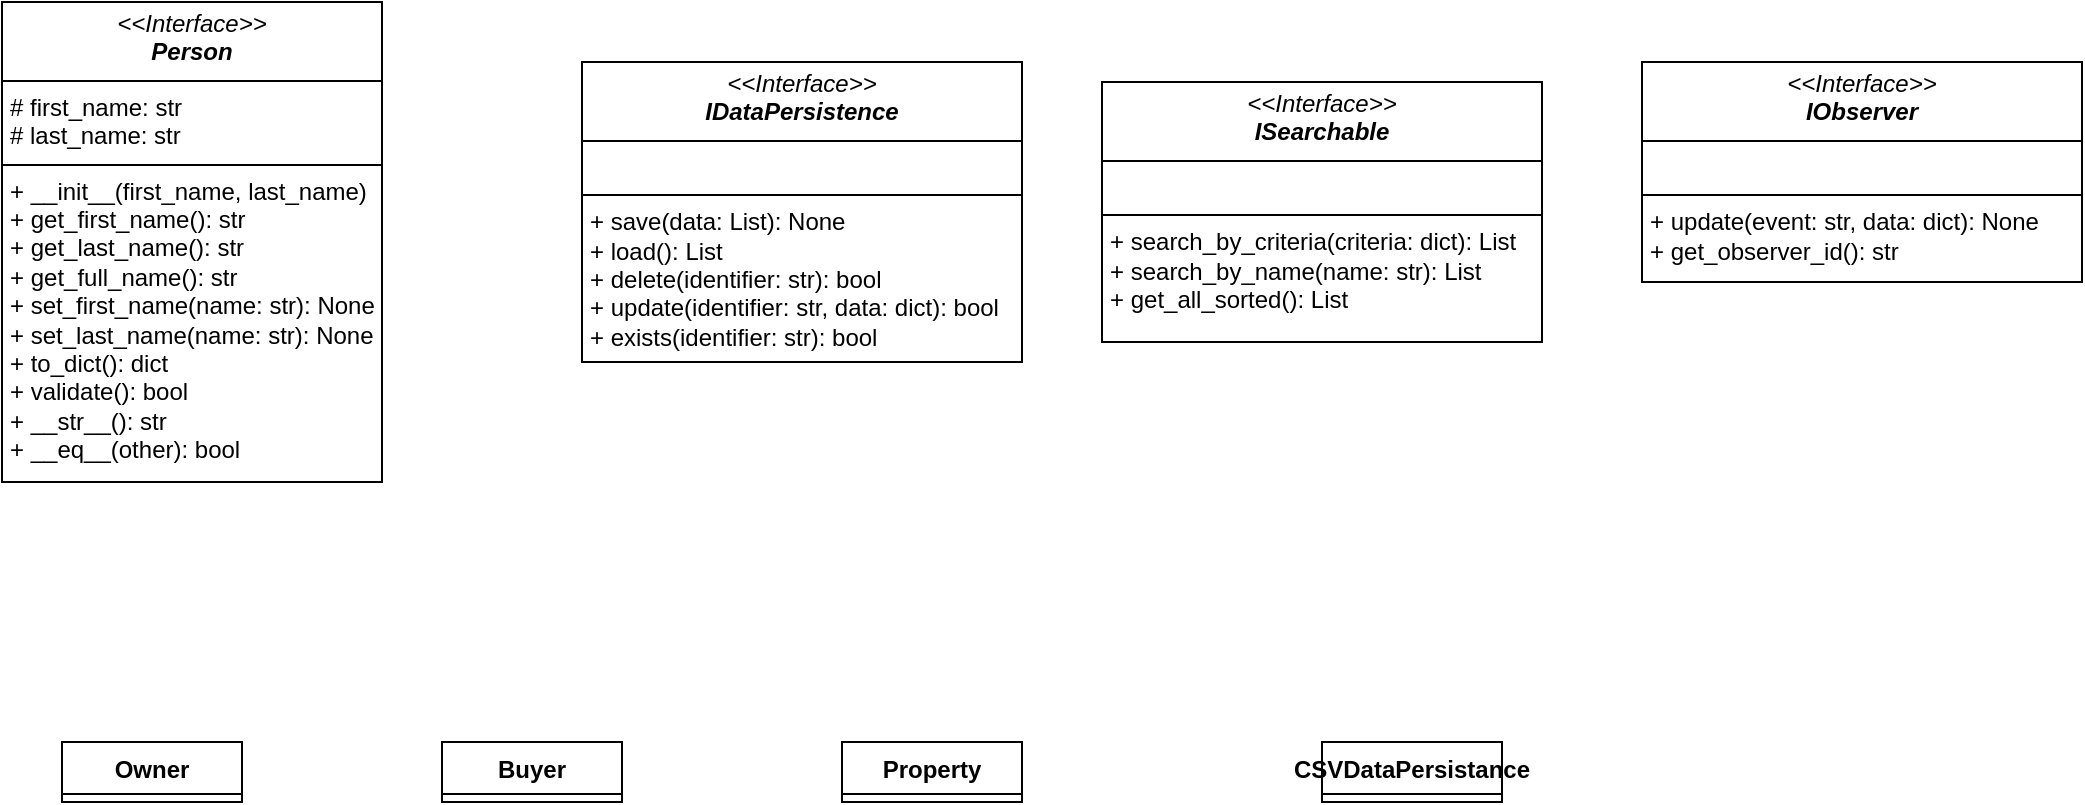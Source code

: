 <mxfile>
    <diagram id="realEstateUML" name="Real Estate UML">
        <mxGraphModel dx="574" dy="1035" grid="1" gridSize="10" guides="1" tooltips="1" connect="1" arrows="1" fold="1" page="0" pageScale="1" pageWidth="1920" pageHeight="1080" math="0" shadow="0">
            <root>
                <mxCell id="0"/>
                <mxCell id="1" parent="0"/>
                <mxCell id="EZt6_PV-XYcFElyKJE-l-1" value="Property" style="swimlane;fontStyle=1;align=center;verticalAlign=top;childLayout=stackLayout;horizontal=1;startSize=26;horizontalStack=0;resizeParent=1;resizeParentMax=0;resizeLast=0;collapsible=1;marginBottom=0;whiteSpace=wrap;html=1;" parent="1" vertex="1" collapsed="1">
                    <mxGeometry x="20" y="-300" width="90" height="30" as="geometry">
                        <mxRectangle x="20" y="-300" width="280" height="736" as="alternateBounds"/>
                    </mxGeometry>
                </mxCell>
                <mxCell id="EZt6_PV-XYcFElyKJE-l-2" value="- address: str" style="text;strokeColor=none;fillColor=none;align=left;verticalAlign=top;spacingLeft=4;spacingRight=4;overflow=hidden;rotatable=0;points=[[0,0.5],[1,0.5]];portConstraint=eastwest;whiteSpace=wrap;html=1;" parent="EZt6_PV-XYcFElyKJE-l-1" vertex="1">
                    <mxGeometry y="26" width="280" height="26" as="geometry"/>
                </mxCell>
                <mxCell id="EZt6_PV-XYcFElyKJE-l-6" value="- price: float" style="text;strokeColor=none;fillColor=none;align=left;verticalAlign=top;spacingLeft=4;spacingRight=4;overflow=hidden;rotatable=0;points=[[0,0.5],[1,0.5]];portConstraint=eastwest;whiteSpace=wrap;html=1;" parent="EZt6_PV-XYcFElyKJE-l-1" vertex="1">
                    <mxGeometry y="52" width="280" height="26" as="geometry"/>
                </mxCell>
                <mxCell id="EZt6_PV-XYcFElyKJE-l-9" value="- square_footage: int" style="text;strokeColor=none;fillColor=none;align=left;verticalAlign=top;spacingLeft=4;spacingRight=4;overflow=hidden;rotatable=0;points=[[0,0.5],[1,0.5]];portConstraint=eastwest;whiteSpace=wrap;html=1;" parent="EZt6_PV-XYcFElyKJE-l-1" vertex="1">
                    <mxGeometry y="78" width="280" height="26" as="geometry"/>
                </mxCell>
                <mxCell id="EZt6_PV-XYcFElyKJE-l-10" value="- num_bedrooms: int" style="text;strokeColor=none;fillColor=none;align=left;verticalAlign=top;spacingLeft=4;spacingRight=4;overflow=hidden;rotatable=0;points=[[0,0.5],[1,0.5]];portConstraint=eastwest;whiteSpace=wrap;html=1;" parent="EZt6_PV-XYcFElyKJE-l-1" vertex="1">
                    <mxGeometry y="104" width="280" height="26" as="geometry"/>
                </mxCell>
                <mxCell id="EZt6_PV-XYcFElyKJE-l-11" value="- owner: Owner" style="text;strokeColor=none;fillColor=none;align=left;verticalAlign=top;spacingLeft=4;spacingRight=4;overflow=hidden;rotatable=0;points=[[0,0.5],[1,0.5]];portConstraint=eastwest;whiteSpace=wrap;html=1;" parent="EZt6_PV-XYcFElyKJE-l-1" vertex="1">
                    <mxGeometry y="130" width="280" height="26" as="geometry"/>
                </mxCell>
                <mxCell id="EZt6_PV-XYcFElyKJE-l-12" value="- Interested_buyers: List[Buyer]" style="text;strokeColor=none;fillColor=none;align=left;verticalAlign=top;spacingLeft=4;spacingRight=4;overflow=hidden;rotatable=0;points=[[0,0.5],[1,0.5]];portConstraint=eastwest;whiteSpace=wrap;html=1;" parent="EZt6_PV-XYcFElyKJE-l-1" vertex="1">
                    <mxGeometry y="156" width="280" height="26" as="geometry"/>
                </mxCell>
                <mxCell id="EZt6_PV-XYcFElyKJE-l-13" value="- property_type: PropertyType&amp;nbsp;" style="text;strokeColor=none;fillColor=none;align=left;verticalAlign=top;spacingLeft=4;spacingRight=4;overflow=hidden;rotatable=0;points=[[0,0.5],[1,0.5]];portConstraint=eastwest;whiteSpace=wrap;html=1;" parent="EZt6_PV-XYcFElyKJE-l-1" vertex="1">
                    <mxGeometry y="182" width="280" height="26" as="geometry"/>
                </mxCell>
                <mxCell id="EZt6_PV-XYcFElyKJE-l-14" value="- observers: List[IObserver]" style="text;strokeColor=none;fillColor=none;align=left;verticalAlign=top;spacingLeft=4;spacingRight=4;overflow=hidden;rotatable=0;points=[[0,0.5],[1,0.5]];portConstraint=eastwest;whiteSpace=wrap;html=1;" parent="EZt6_PV-XYcFElyKJE-l-1" vertex="1">
                    <mxGeometry y="208" width="280" height="26" as="geometry"/>
                </mxCell>
                <mxCell id="EZt6_PV-XYcFElyKJE-l-3" value="" style="line;strokeWidth=1;fillColor=none;align=left;verticalAlign=middle;spacingTop=-1;spacingLeft=3;spacingRight=3;rotatable=0;labelPosition=right;points=[];portConstraint=eastwest;strokeColor=inherit;" parent="EZt6_PV-XYcFElyKJE-l-1" vertex="1">
                    <mxGeometry y="234" width="280" height="8" as="geometry"/>
                </mxCell>
                <mxCell id="EZt6_PV-XYcFElyKJE-l-15" value="+ __init__(address, price,&amp;nbsp; sqft, beds, owner, type)" style="text;strokeColor=none;fillColor=none;align=left;verticalAlign=top;spacingLeft=4;spacingRight=4;overflow=hidden;rotatable=0;points=[[0,0.5],[1,0.5]];portConstraint=eastwest;whiteSpace=wrap;html=1;" parent="EZt6_PV-XYcFElyKJE-l-1" vertex="1">
                    <mxGeometry y="242" width="280" height="26" as="geometry"/>
                </mxCell>
                <mxCell id="EZt6_PV-XYcFElyKJE-l-4" value="+ get_address(): str" style="text;strokeColor=none;fillColor=none;align=left;verticalAlign=top;spacingLeft=4;spacingRight=4;overflow=hidden;rotatable=0;points=[[0,0.5],[1,0.5]];portConstraint=eastwest;whiteSpace=wrap;html=1;" parent="EZt6_PV-XYcFElyKJE-l-1" vertex="1">
                    <mxGeometry y="268" width="280" height="26" as="geometry"/>
                </mxCell>
                <mxCell id="EZt6_PV-XYcFElyKJE-l-16" value="+ get_price(): float" style="text;strokeColor=none;fillColor=none;align=left;verticalAlign=top;spacingLeft=4;spacingRight=4;overflow=hidden;rotatable=0;points=[[0,0.5],[1,0.5]];portConstraint=eastwest;whiteSpace=wrap;html=1;" parent="EZt6_PV-XYcFElyKJE-l-1" vertex="1">
                    <mxGeometry y="294" width="280" height="26" as="geometry"/>
                </mxCell>
                <mxCell id="EZt6_PV-XYcFElyKJE-l-17" value="+ set_price(price: float): None" style="text;strokeColor=none;fillColor=none;align=left;verticalAlign=top;spacingLeft=4;spacingRight=4;overflow=hidden;rotatable=0;points=[[0,0.5],[1,0.5]];portConstraint=eastwest;whiteSpace=wrap;html=1;" parent="EZt6_PV-XYcFElyKJE-l-1" vertex="1">
                    <mxGeometry y="320" width="280" height="26" as="geometry"/>
                </mxCell>
                <mxCell id="EZt6_PV-XYcFElyKJE-l-18" value="+ get_square_footage(): int" style="text;strokeColor=none;fillColor=none;align=left;verticalAlign=top;spacingLeft=4;spacingRight=4;overflow=hidden;rotatable=0;points=[[0,0.5],[1,0.5]];portConstraint=eastwest;whiteSpace=wrap;html=1;" parent="EZt6_PV-XYcFElyKJE-l-1" vertex="1">
                    <mxGeometry y="346" width="280" height="26" as="geometry"/>
                </mxCell>
                <mxCell id="EZt6_PV-XYcFElyKJE-l-19" value="+ get_num_bedrooms(): int" style="text;strokeColor=none;fillColor=none;align=left;verticalAlign=top;spacingLeft=4;spacingRight=4;overflow=hidden;rotatable=0;points=[[0,0.5],[1,0.5]];portConstraint=eastwest;whiteSpace=wrap;html=1;" parent="EZt6_PV-XYcFElyKJE-l-1" vertex="1">
                    <mxGeometry y="372" width="280" height="26" as="geometry"/>
                </mxCell>
                <mxCell id="EZt6_PV-XYcFElyKJE-l-20" value="+ get_owner(): Owner" style="text;strokeColor=none;fillColor=none;align=left;verticalAlign=top;spacingLeft=4;spacingRight=4;overflow=hidden;rotatable=0;points=[[0,0.5],[1,0.5]];portConstraint=eastwest;whiteSpace=wrap;html=1;" parent="EZt6_PV-XYcFElyKJE-l-1" vertex="1">
                    <mxGeometry y="398" width="280" height="26" as="geometry"/>
                </mxCell>
                <mxCell id="EZt6_PV-XYcFElyKJE-l-21" value="+ get_property_type(): PropertyType" style="text;strokeColor=none;fillColor=none;align=left;verticalAlign=top;spacingLeft=4;spacingRight=4;overflow=hidden;rotatable=0;points=[[0,0.5],[1,0.5]];portConstraint=eastwest;whiteSpace=wrap;html=1;" parent="EZt6_PV-XYcFElyKJE-l-1" vertex="1">
                    <mxGeometry y="424" width="280" height="26" as="geometry"/>
                </mxCell>
                <mxCell id="EZt6_PV-XYcFElyKJE-l-22" value="+ get_status(): PropertyStatus" style="text;strokeColor=none;fillColor=none;align=left;verticalAlign=top;spacingLeft=4;spacingRight=4;overflow=hidden;rotatable=0;points=[[0,0.5],[1,0.5]];portConstraint=eastwest;whiteSpace=wrap;html=1;" parent="EZt6_PV-XYcFElyKJE-l-1" vertex="1">
                    <mxGeometry y="450" width="280" height="26" as="geometry"/>
                </mxCell>
                <mxCell id="EZt6_PV-XYcFElyKJE-l-23" value="+ get_interested_buyers(): List[Buyer]" style="text;strokeColor=none;fillColor=none;align=left;verticalAlign=top;spacingLeft=4;spacingRight=4;overflow=hidden;rotatable=0;points=[[0,0.5],[1,0.5]];portConstraint=eastwest;whiteSpace=wrap;html=1;" parent="EZt6_PV-XYcFElyKJE-l-1" vertex="1">
                    <mxGeometry y="476" width="280" height="26" as="geometry"/>
                </mxCell>
                <mxCell id="EZt6_PV-XYcFElyKJE-l-24" value="+ set_status(status: PropertyStatus): None" style="text;strokeColor=none;fillColor=none;align=left;verticalAlign=top;spacingLeft=4;spacingRight=4;overflow=hidden;rotatable=0;points=[[0,0.5],[1,0.5]];portConstraint=eastwest;whiteSpace=wrap;html=1;" parent="EZt6_PV-XYcFElyKJE-l-1" vertex="1">
                    <mxGeometry y="502" width="280" height="26" as="geometry"/>
                </mxCell>
                <mxCell id="EZt6_PV-XYcFElyKJE-l-25" value="+ add_interested_buyer(buyer: Buyer): None" style="text;strokeColor=none;fillColor=none;align=left;verticalAlign=top;spacingLeft=4;spacingRight=4;overflow=hidden;rotatable=0;points=[[0,0.5],[1,0.5]];portConstraint=eastwest;whiteSpace=wrap;html=1;" parent="EZt6_PV-XYcFElyKJE-l-1" vertex="1">
                    <mxGeometry y="528" width="280" height="26" as="geometry"/>
                </mxCell>
                <mxCell id="EZt6_PV-XYcFElyKJE-l-28" value="+ remove_interested_buyer(buyer: Buyer): None" style="text;strokeColor=none;fillColor=none;align=left;verticalAlign=top;spacingLeft=4;spacingRight=4;overflow=hidden;rotatable=0;points=[[0,0.5],[1,0.5]];portConstraint=eastwest;whiteSpace=wrap;html=1;" parent="EZt6_PV-XYcFElyKJE-l-1" vertex="1">
                    <mxGeometry y="554" width="280" height="26" as="geometry"/>
                </mxCell>
                <mxCell id="EZt6_PV-XYcFElyKJE-l-29" value="+ attach_observer(observer: IObserver): None" style="text;strokeColor=none;fillColor=none;align=left;verticalAlign=top;spacingLeft=4;spacingRight=4;overflow=hidden;rotatable=0;points=[[0,0.5],[1,0.5]];portConstraint=eastwest;whiteSpace=wrap;html=1;" parent="EZt6_PV-XYcFElyKJE-l-1" vertex="1">
                    <mxGeometry y="580" width="280" height="26" as="geometry"/>
                </mxCell>
                <mxCell id="EZt6_PV-XYcFElyKJE-l-30" value="+ detach_observer(observer: IObserver): None" style="text;strokeColor=none;fillColor=none;align=left;verticalAlign=top;spacingLeft=4;spacingRight=4;overflow=hidden;rotatable=0;points=[[0,0.5],[1,0.5]];portConstraint=eastwest;whiteSpace=wrap;html=1;" parent="EZt6_PV-XYcFElyKJE-l-1" vertex="1">
                    <mxGeometry y="606" width="280" height="26" as="geometry"/>
                </mxCell>
                <mxCell id="EZt6_PV-XYcFElyKJE-l-31" value="+ notify_observers(event: str): None" style="text;strokeColor=none;fillColor=none;align=left;verticalAlign=top;spacingLeft=4;spacingRight=4;overflow=hidden;rotatable=0;points=[[0,0.5],[1,0.5]];portConstraint=eastwest;whiteSpace=wrap;html=1;" parent="EZt6_PV-XYcFElyKJE-l-1" vertex="1">
                    <mxGeometry y="632" width="280" height="26" as="geometry"/>
                </mxCell>
                <mxCell id="EZt6_PV-XYcFElyKJE-l-33" value="+ to_dict(): dict" style="text;strokeColor=none;fillColor=none;align=left;verticalAlign=top;spacingLeft=4;spacingRight=4;overflow=hidden;rotatable=0;points=[[0,0.5],[1,0.5]];portConstraint=eastwest;whiteSpace=wrap;html=1;" parent="EZt6_PV-XYcFElyKJE-l-1" vertex="1">
                    <mxGeometry y="658" width="280" height="26" as="geometry"/>
                </mxCell>
                <mxCell id="EZt6_PV-XYcFElyKJE-l-34" value="+ validate(): bool" style="text;strokeColor=none;fillColor=none;align=left;verticalAlign=top;spacingLeft=4;spacingRight=4;overflow=hidden;rotatable=0;points=[[0,0.5],[1,0.5]];portConstraint=eastwest;whiteSpace=wrap;html=1;" parent="EZt6_PV-XYcFElyKJE-l-1" vertex="1">
                    <mxGeometry y="684" width="280" height="26" as="geometry"/>
                </mxCell>
                <mxCell id="EZt6_PV-XYcFElyKJE-l-35" value="+ __str__(): str" style="text;strokeColor=none;fillColor=none;align=left;verticalAlign=top;spacingLeft=4;spacingRight=4;overflow=hidden;rotatable=0;points=[[0,0.5],[1,0.5]];portConstraint=eastwest;whiteSpace=wrap;html=1;" parent="EZt6_PV-XYcFElyKJE-l-1" vertex="1">
                    <mxGeometry y="710" width="280" height="26" as="geometry"/>
                </mxCell>
                <mxCell id="EZt6_PV-XYcFElyKJE-l-40" value="&lt;p style=&quot;margin:0px;margin-top:4px;text-align:center;&quot;&gt;&lt;i&gt;&amp;lt;&amp;lt;Interface&amp;gt;&amp;gt;&lt;/i&gt;&lt;br&gt;&lt;span style=&quot;font-weight: 700;&quot;&gt;&lt;i&gt;Person&lt;/i&gt;&lt;/span&gt;&lt;/p&gt;&lt;hr size=&quot;1&quot; style=&quot;border-style:solid;&quot;&gt;&lt;p style=&quot;margin:0px;margin-left:4px;&quot;&gt;# first_name: str&lt;/p&gt;&lt;p style=&quot;margin:0px;margin-left:4px;&quot;&gt;# last_name: str&lt;/p&gt;&lt;hr size=&quot;1&quot; style=&quot;border-style:solid;&quot;&gt;&lt;p style=&quot;margin:0px;margin-left:4px;&quot;&gt;+ __init__(first_name, last_name)&lt;/p&gt;&lt;p style=&quot;margin:0px;margin-left:4px;&quot;&gt;+ get_first_name(): str&lt;/p&gt;&lt;p style=&quot;margin:0px;margin-left:4px;&quot;&gt;+ get_last_name(): str&lt;/p&gt;&lt;p style=&quot;margin:0px;margin-left:4px;&quot;&gt;+ get_full_name(): str&lt;/p&gt;&lt;p style=&quot;margin:0px;margin-left:4px;&quot;&gt;+ set_first_name(name: str): None&lt;/p&gt;&lt;p style=&quot;margin:0px;margin-left:4px;&quot;&gt;+ set_last_name(name: str): None&lt;/p&gt;&lt;p style=&quot;margin:0px;margin-left:4px;&quot;&gt;+ to_dict(): dict&lt;/p&gt;&lt;p style=&quot;margin:0px;margin-left:4px;&quot;&gt;+ validate(): bool&lt;/p&gt;&lt;p style=&quot;margin:0px;margin-left:4px;&quot;&gt;+ __str__(): str&lt;/p&gt;&lt;p style=&quot;margin:0px;margin-left:4px;&quot;&gt;+ __eq__(other): bool&lt;/p&gt;" style="verticalAlign=top;align=left;overflow=fill;html=1;whiteSpace=wrap;" parent="1" vertex="1">
                    <mxGeometry x="-400" y="-670" width="190" height="240" as="geometry"/>
                </mxCell>
                <mxCell id="EZt6_PV-XYcFElyKJE-l-41" value="&lt;p style=&quot;margin:0px;margin-top:4px;text-align:center;&quot;&gt;&lt;i&gt;&amp;lt;&amp;lt;Interface&amp;gt;&amp;gt;&lt;/i&gt;&lt;br&gt;&lt;b&gt;&lt;i&gt;IDataPersistence&lt;/i&gt;&lt;/b&gt;&lt;/p&gt;&lt;hr size=&quot;1&quot; style=&quot;border-style:solid;&quot;&gt;&lt;p style=&quot;margin:0px;margin-left:4px;&quot;&gt;&lt;br&gt;&lt;/p&gt;&lt;hr size=&quot;1&quot; style=&quot;border-style:solid;&quot;&gt;&lt;p style=&quot;margin:0px;margin-left:4px;&quot;&gt;+ save(data: List): None&lt;br&gt;+ load(): List&lt;/p&gt;&lt;p style=&quot;margin:0px;margin-left:4px;&quot;&gt;+ delete(identifier: str): bool&lt;/p&gt;&lt;p style=&quot;margin:0px;margin-left:4px;&quot;&gt;+ update(identifier: str, data: dict): bool&lt;/p&gt;&lt;p style=&quot;margin:0px;margin-left:4px;&quot;&gt;+ exists(identifier: str): bool&lt;/p&gt;" style="verticalAlign=top;align=left;overflow=fill;html=1;whiteSpace=wrap;" parent="1" vertex="1">
                    <mxGeometry x="-110" y="-640" width="220" height="150" as="geometry"/>
                </mxCell>
                <mxCell id="EZt6_PV-XYcFElyKJE-l-42" value="&lt;p style=&quot;margin:0px;margin-top:4px;text-align:center;&quot;&gt;&lt;i&gt;&amp;lt;&amp;lt;Interface&amp;gt;&amp;gt;&lt;/i&gt;&lt;br&gt;&lt;b&gt;&lt;i&gt;ISearchable&lt;/i&gt;&lt;/b&gt;&lt;/p&gt;&lt;hr size=&quot;1&quot; style=&quot;border-style:solid;&quot;&gt;&lt;p style=&quot;margin:0px;margin-left:4px;&quot;&gt;&lt;br&gt;&lt;/p&gt;&lt;hr size=&quot;1&quot; style=&quot;border-style:solid;&quot;&gt;&lt;p style=&quot;margin:0px;margin-left:4px;&quot;&gt;+ search_by_criteria(criteria: dict): List&lt;br&gt;+ search_by_name(name: str): List&lt;/p&gt;&lt;p style=&quot;margin:0px;margin-left:4px;&quot;&gt;+ get_all_sorted(): List&lt;/p&gt;&lt;p style=&quot;margin:0px;margin-left:4px;&quot;&gt;&lt;br&gt;&lt;/p&gt;" style="verticalAlign=top;align=left;overflow=fill;html=1;whiteSpace=wrap;" parent="1" vertex="1">
                    <mxGeometry x="150" y="-630" width="220" height="130" as="geometry"/>
                </mxCell>
                <mxCell id="EZt6_PV-XYcFElyKJE-l-43" value="&lt;p style=&quot;margin:0px;margin-top:4px;text-align:center;&quot;&gt;&lt;i&gt;&amp;lt;&amp;lt;Interface&amp;gt;&amp;gt;&lt;/i&gt;&lt;br&gt;&lt;b&gt;&lt;i&gt;IObserver&lt;/i&gt;&lt;/b&gt;&lt;/p&gt;&lt;hr size=&quot;1&quot; style=&quot;border-style:solid;&quot;&gt;&lt;p style=&quot;margin:0px;margin-left:4px;&quot;&gt;&lt;br&gt;&lt;/p&gt;&lt;hr size=&quot;1&quot; style=&quot;border-style:solid;&quot;&gt;&lt;p style=&quot;margin:0px;margin-left:4px;&quot;&gt;+ update(event: str, data: dict): None&lt;br&gt;+ get_observer_id(): str&lt;/p&gt;&lt;p style=&quot;margin:0px;margin-left:4px;&quot;&gt;&lt;br&gt;&lt;/p&gt;&lt;p style=&quot;margin:0px;margin-left:4px;&quot;&gt;&lt;br&gt;&lt;/p&gt;" style="verticalAlign=top;align=left;overflow=fill;html=1;whiteSpace=wrap;" parent="1" vertex="1">
                    <mxGeometry x="420" y="-640" width="220" height="110" as="geometry"/>
                </mxCell>
                <mxCell id="EZt6_PV-XYcFElyKJE-l-44" value="Owner" style="swimlane;fontStyle=1;align=center;verticalAlign=top;childLayout=stackLayout;horizontal=1;startSize=26;horizontalStack=0;resizeParent=1;resizeParentMax=0;resizeLast=0;collapsible=1;marginBottom=0;whiteSpace=wrap;html=1;" parent="1" vertex="1" collapsed="1">
                    <mxGeometry x="-370" y="-300" width="90" height="30" as="geometry">
                        <mxRectangle x="-160" y="-200" width="280" height="346" as="alternateBounds"/>
                    </mxGeometry>
                </mxCell>
                <mxCell id="EZt6_PV-XYcFElyKJE-l-45" value="- properties: List[Property]" style="text;strokeColor=none;fillColor=none;align=left;verticalAlign=top;spacingLeft=4;spacingRight=4;overflow=hidden;rotatable=0;points=[[0,0.5],[1,0.5]];portConstraint=eastwest;whiteSpace=wrap;html=1;" parent="EZt6_PV-XYcFElyKJE-l-44" vertex="1">
                    <mxGeometry y="26" width="280" height="26" as="geometry"/>
                </mxCell>
                <mxCell id="EZt6_PV-XYcFElyKJE-l-46" value="- contact_info: ContactInfo" style="text;strokeColor=none;fillColor=none;align=left;verticalAlign=top;spacingLeft=4;spacingRight=4;overflow=hidden;rotatable=0;points=[[0,0.5],[1,0.5]];portConstraint=eastwest;whiteSpace=wrap;html=1;" parent="EZt6_PV-XYcFElyKJE-l-44" vertex="1">
                    <mxGeometry y="52" width="280" height="26" as="geometry"/>
                </mxCell>
                <mxCell id="EZt6_PV-XYcFElyKJE-l-53" value="" style="line;strokeWidth=1;fillColor=none;align=left;verticalAlign=middle;spacingTop=-1;spacingLeft=3;spacingRight=3;rotatable=0;labelPosition=right;points=[];portConstraint=eastwest;strokeColor=inherit;" parent="EZt6_PV-XYcFElyKJE-l-44" vertex="1">
                    <mxGeometry y="78" width="280" height="8" as="geometry"/>
                </mxCell>
                <mxCell id="EZt6_PV-XYcFElyKJE-l-54" value="+ __init__(first_name, last_name, contact)" style="text;strokeColor=none;fillColor=none;align=left;verticalAlign=top;spacingLeft=4;spacingRight=4;overflow=hidden;rotatable=0;points=[[0,0.5],[1,0.5]];portConstraint=eastwest;whiteSpace=wrap;html=1;" parent="EZt6_PV-XYcFElyKJE-l-44" vertex="1">
                    <mxGeometry y="86" width="280" height="26" as="geometry"/>
                </mxCell>
                <mxCell id="EZt6_PV-XYcFElyKJE-l-55" value="+ add_property(property: Property): None" style="text;strokeColor=none;fillColor=none;align=left;verticalAlign=top;spacingLeft=4;spacingRight=4;overflow=hidden;rotatable=0;points=[[0,0.5],[1,0.5]];portConstraint=eastwest;whiteSpace=wrap;html=1;" parent="EZt6_PV-XYcFElyKJE-l-44" vertex="1">
                    <mxGeometry y="112" width="280" height="26" as="geometry"/>
                </mxCell>
                <mxCell id="EZt6_PV-XYcFElyKJE-l-66" value="+ remove_property(property: Property): None" style="text;strokeColor=none;fillColor=none;align=left;verticalAlign=top;spacingLeft=4;spacingRight=4;overflow=hidden;rotatable=0;points=[[0,0.5],[1,0.5]];portConstraint=eastwest;whiteSpace=wrap;html=1;" parent="EZt6_PV-XYcFElyKJE-l-44" vertex="1">
                    <mxGeometry y="138" width="280" height="26" as="geometry"/>
                </mxCell>
                <mxCell id="EZt6_PV-XYcFElyKJE-l-56" value="+ get_properties(): List[Property]" style="text;strokeColor=none;fillColor=none;align=left;verticalAlign=top;spacingLeft=4;spacingRight=4;overflow=hidden;rotatable=0;points=[[0,0.5],[1,0.5]];portConstraint=eastwest;whiteSpace=wrap;html=1;" parent="EZt6_PV-XYcFElyKJE-l-44" vertex="1">
                    <mxGeometry y="164" width="280" height="26" as="geometry"/>
                </mxCell>
                <mxCell id="EZt6_PV-XYcFElyKJE-l-57" value="+ get_property_count(): int" style="text;strokeColor=none;fillColor=none;align=left;verticalAlign=top;spacingLeft=4;spacingRight=4;overflow=hidden;rotatable=0;points=[[0,0.5],[1,0.5]];portConstraint=eastwest;whiteSpace=wrap;html=1;" parent="EZt6_PV-XYcFElyKJE-l-44" vertex="1">
                    <mxGeometry y="190" width="280" height="26" as="geometry"/>
                </mxCell>
                <mxCell id="EZt6_PV-XYcFElyKJE-l-58" value="+ get_contact_info(): ContactInfo" style="text;strokeColor=none;fillColor=none;align=left;verticalAlign=top;spacingLeft=4;spacingRight=4;overflow=hidden;rotatable=0;points=[[0,0.5],[1,0.5]];portConstraint=eastwest;whiteSpace=wrap;html=1;" parent="EZt6_PV-XYcFElyKJE-l-44" vertex="1">
                    <mxGeometry y="216" width="280" height="26" as="geometry"/>
                </mxCell>
                <mxCell id="EZt6_PV-XYcFElyKJE-l-59" value="+ set_contact_info(contact: ContactInfo): None" style="text;strokeColor=none;fillColor=none;align=left;verticalAlign=top;spacingLeft=4;spacingRight=4;overflow=hidden;rotatable=0;points=[[0,0.5],[1,0.5]];portConstraint=eastwest;whiteSpace=wrap;html=1;" parent="EZt6_PV-XYcFElyKJE-l-44" vertex="1">
                    <mxGeometry y="242" width="280" height="26" as="geometry"/>
                </mxCell>
                <mxCell id="EZt6_PV-XYcFElyKJE-l-60" value="+ to_dict(): dict" style="text;strokeColor=none;fillColor=none;align=left;verticalAlign=top;spacingLeft=4;spacingRight=4;overflow=hidden;rotatable=0;points=[[0,0.5],[1,0.5]];portConstraint=eastwest;whiteSpace=wrap;html=1;" parent="EZt6_PV-XYcFElyKJE-l-44" vertex="1">
                    <mxGeometry y="268" width="280" height="26" as="geometry"/>
                </mxCell>
                <mxCell id="EZt6_PV-XYcFElyKJE-l-61" value="+ validate(): bool" style="text;strokeColor=none;fillColor=none;align=left;verticalAlign=top;spacingLeft=4;spacingRight=4;overflow=hidden;rotatable=0;points=[[0,0.5],[1,0.5]];portConstraint=eastwest;whiteSpace=wrap;html=1;" parent="EZt6_PV-XYcFElyKJE-l-44" vertex="1">
                    <mxGeometry y="294" width="280" height="26" as="geometry"/>
                </mxCell>
                <mxCell id="EZt6_PV-XYcFElyKJE-l-72" value="+ __hash__(): int" style="text;strokeColor=none;fillColor=none;align=left;verticalAlign=top;spacingLeft=4;spacingRight=4;overflow=hidden;rotatable=0;points=[[0,0.5],[1,0.5]];portConstraint=eastwest;whiteSpace=wrap;html=1;" parent="EZt6_PV-XYcFElyKJE-l-44" vertex="1">
                    <mxGeometry y="320" width="280" height="26" as="geometry"/>
                </mxCell>
                <mxCell id="EZt6_PV-XYcFElyKJE-l-73" value="Buyer" style="swimlane;fontStyle=1;align=center;verticalAlign=top;childLayout=stackLayout;horizontal=1;startSize=26;horizontalStack=0;resizeParent=1;resizeParentMax=0;resizeLast=0;collapsible=1;marginBottom=0;whiteSpace=wrap;html=1;" parent="1" vertex="1" collapsed="1">
                    <mxGeometry x="-180" y="-300" width="90" height="30" as="geometry">
                        <mxRectangle x="-180" y="-300" width="300" height="632" as="alternateBounds"/>
                    </mxGeometry>
                </mxCell>
                <mxCell id="EZt6_PV-XYcFElyKJE-l-74" value="- phone_number: str" style="text;strokeColor=none;fillColor=none;align=left;verticalAlign=top;spacingLeft=4;spacingRight=4;overflow=hidden;rotatable=0;points=[[0,0.5],[1,0.5]];portConstraint=eastwest;whiteSpace=wrap;html=1;" parent="EZt6_PV-XYcFElyKJE-l-73" vertex="1">
                    <mxGeometry y="26" width="300" height="26" as="geometry"/>
                </mxCell>
                <mxCell id="EZt6_PV-XYcFElyKJE-l-75" value="- email: str" style="text;strokeColor=none;fillColor=none;align=left;verticalAlign=top;spacingLeft=4;spacingRight=4;overflow=hidden;rotatable=0;points=[[0,0.5],[1,0.5]];portConstraint=eastwest;whiteSpace=wrap;html=1;" parent="EZt6_PV-XYcFElyKJE-l-73" vertex="1">
                    <mxGeometry y="52" width="300" height="26" as="geometry"/>
                </mxCell>
                <mxCell id="EZt6_PV-XYcFElyKJE-l-76" value="- interested_properties: List[Property]" style="text;strokeColor=none;fillColor=none;align=left;verticalAlign=top;spacingLeft=4;spacingRight=4;overflow=hidden;rotatable=0;points=[[0,0.5],[1,0.5]];portConstraint=eastwest;whiteSpace=wrap;html=1;" parent="EZt6_PV-XYcFElyKJE-l-73" vertex="1">
                    <mxGeometry y="78" width="300" height="26" as="geometry"/>
                </mxCell>
                <mxCell id="EZt6_PV-XYcFElyKJE-l-77" value="- search_preferences: SearchPrefernces" style="text;strokeColor=none;fillColor=none;align=left;verticalAlign=top;spacingLeft=4;spacingRight=4;overflow=hidden;rotatable=0;points=[[0,0.5],[1,0.5]];portConstraint=eastwest;whiteSpace=wrap;html=1;" parent="EZt6_PV-XYcFElyKJE-l-73" vertex="1">
                    <mxGeometry y="104" width="300" height="26" as="geometry"/>
                </mxCell>
                <mxCell id="EZt6_PV-XYcFElyKJE-l-82" value="" style="line;strokeWidth=1;fillColor=none;align=left;verticalAlign=middle;spacingTop=-1;spacingLeft=3;spacingRight=3;rotatable=0;labelPosition=right;points=[];portConstraint=eastwest;strokeColor=inherit;" parent="EZt6_PV-XYcFElyKJE-l-73" vertex="1">
                    <mxGeometry y="130" width="300" height="8" as="geometry"/>
                </mxCell>
                <mxCell id="EZt6_PV-XYcFElyKJE-l-83" value="+ __init__(fname, lname,&amp;nbsp; phone, email)" style="text;strokeColor=none;fillColor=none;align=left;verticalAlign=top;spacingLeft=4;spacingRight=4;overflow=hidden;rotatable=0;points=[[0,0.5],[1,0.5]];portConstraint=eastwest;whiteSpace=wrap;html=1;" parent="EZt6_PV-XYcFElyKJE-l-73" vertex="1">
                    <mxGeometry y="138" width="300" height="26" as="geometry"/>
                </mxCell>
                <mxCell id="EZt6_PV-XYcFElyKJE-l-126" value="+ get_first_name(): str" style="text;strokeColor=none;fillColor=none;align=left;verticalAlign=top;spacingLeft=4;spacingRight=4;overflow=hidden;rotatable=0;points=[[0,0.5],[1,0.5]];portConstraint=eastwest;whiteSpace=wrap;html=1;" parent="EZt6_PV-XYcFElyKJE-l-73" vertex="1">
                    <mxGeometry y="164" width="300" height="26" as="geometry"/>
                </mxCell>
                <mxCell id="EZt6_PV-XYcFElyKJE-l-127" value="+ get_last_name(): str" style="text;strokeColor=none;fillColor=none;align=left;verticalAlign=top;spacingLeft=4;spacingRight=4;overflow=hidden;rotatable=0;points=[[0,0.5],[1,0.5]];portConstraint=eastwest;whiteSpace=wrap;html=1;" parent="EZt6_PV-XYcFElyKJE-l-73" vertex="1">
                    <mxGeometry y="190" width="300" height="26" as="geometry"/>
                </mxCell>
                <mxCell id="EZt6_PV-XYcFElyKJE-l-128" value="+ get_full_name(): str" style="text;strokeColor=none;fillColor=none;align=left;verticalAlign=top;spacingLeft=4;spacingRight=4;overflow=hidden;rotatable=0;points=[[0,0.5],[1,0.5]];portConstraint=eastwest;whiteSpace=wrap;html=1;" parent="EZt6_PV-XYcFElyKJE-l-73" vertex="1">
                    <mxGeometry y="216" width="300" height="26" as="geometry"/>
                </mxCell>
                <mxCell id="EZt6_PV-XYcFElyKJE-l-84" value="+ get_phone_number(): str" style="text;strokeColor=none;fillColor=none;align=left;verticalAlign=top;spacingLeft=4;spacingRight=4;overflow=hidden;rotatable=0;points=[[0,0.5],[1,0.5]];portConstraint=eastwest;whiteSpace=wrap;html=1;" parent="EZt6_PV-XYcFElyKJE-l-73" vertex="1">
                    <mxGeometry y="242" width="300" height="26" as="geometry"/>
                </mxCell>
                <mxCell id="EZt6_PV-XYcFElyKJE-l-85" value="+ get_email(): str" style="text;strokeColor=none;fillColor=none;align=left;verticalAlign=top;spacingLeft=4;spacingRight=4;overflow=hidden;rotatable=0;points=[[0,0.5],[1,0.5]];portConstraint=eastwest;whiteSpace=wrap;html=1;" parent="EZt6_PV-XYcFElyKJE-l-73" vertex="1">
                    <mxGeometry y="268" width="300" height="26" as="geometry"/>
                </mxCell>
                <mxCell id="EZt6_PV-XYcFElyKJE-l-86" value="+ set_phone_number(phone: str): None" style="text;strokeColor=none;fillColor=none;align=left;verticalAlign=top;spacingLeft=4;spacingRight=4;overflow=hidden;rotatable=0;points=[[0,0.5],[1,0.5]];portConstraint=eastwest;whiteSpace=wrap;html=1;" parent="EZt6_PV-XYcFElyKJE-l-73" vertex="1">
                    <mxGeometry y="294" width="300" height="26" as="geometry"/>
                </mxCell>
                <mxCell id="EZt6_PV-XYcFElyKJE-l-87" value="+ set_email(email: str): None" style="text;strokeColor=none;fillColor=none;align=left;verticalAlign=top;spacingLeft=4;spacingRight=4;overflow=hidden;rotatable=0;points=[[0,0.5],[1,0.5]];portConstraint=eastwest;whiteSpace=wrap;html=1;" parent="EZt6_PV-XYcFElyKJE-l-73" vertex="1">
                    <mxGeometry y="320" width="300" height="26" as="geometry"/>
                </mxCell>
                <mxCell id="EZt6_PV-XYcFElyKJE-l-88" value="+ add_interested_property(prop: Property): None" style="text;strokeColor=none;fillColor=none;align=left;verticalAlign=top;spacingLeft=4;spacingRight=4;overflow=hidden;rotatable=0;points=[[0,0.5],[1,0.5]];portConstraint=eastwest;whiteSpace=wrap;html=1;" parent="EZt6_PV-XYcFElyKJE-l-73" vertex="1">
                    <mxGeometry y="346" width="300" height="26" as="geometry"/>
                </mxCell>
                <mxCell id="EZt6_PV-XYcFElyKJE-l-89" value="+ remove_interested_property(prop: Property): None" style="text;strokeColor=none;fillColor=none;align=left;verticalAlign=top;spacingLeft=4;spacingRight=4;overflow=hidden;rotatable=0;points=[[0,0.5],[1,0.5]];portConstraint=eastwest;whiteSpace=wrap;html=1;" parent="EZt6_PV-XYcFElyKJE-l-73" vertex="1">
                    <mxGeometry y="372" width="300" height="26" as="geometry"/>
                </mxCell>
                <mxCell id="EZt6_PV-XYcFElyKJE-l-90" value="+ get_interested_properties(): List[Property]" style="text;strokeColor=none;fillColor=none;align=left;verticalAlign=top;spacingLeft=4;spacingRight=4;overflow=hidden;rotatable=0;points=[[0,0.5],[1,0.5]];portConstraint=eastwest;whiteSpace=wrap;html=1;" parent="EZt6_PV-XYcFElyKJE-l-73" vertex="1">
                    <mxGeometry y="398" width="300" height="26" as="geometry"/>
                </mxCell>
                <mxCell id="EZt6_PV-XYcFElyKJE-l-91" value="+ set_preferences(prefs: SearchPreferences): None" style="text;strokeColor=none;fillColor=none;align=left;verticalAlign=top;spacingLeft=4;spacingRight=4;overflow=hidden;rotatable=0;points=[[0,0.5],[1,0.5]];portConstraint=eastwest;whiteSpace=wrap;html=1;" parent="EZt6_PV-XYcFElyKJE-l-73" vertex="1">
                    <mxGeometry y="424" width="300" height="26" as="geometry"/>
                </mxCell>
                <mxCell id="EZt6_PV-XYcFElyKJE-l-92" value="+ matches_preferences(prop: Property): bool" style="text;strokeColor=none;fillColor=none;align=left;verticalAlign=top;spacingLeft=4;spacingRight=4;overflow=hidden;rotatable=0;points=[[0,0.5],[1,0.5]];portConstraint=eastwest;whiteSpace=wrap;html=1;" parent="EZt6_PV-XYcFElyKJE-l-73" vertex="1">
                    <mxGeometry y="450" width="300" height="26" as="geometry"/>
                </mxCell>
                <mxCell id="EZt6_PV-XYcFElyKJE-l-93" value="+ update(event: str, data: dict): None" style="text;strokeColor=none;fillColor=none;align=left;verticalAlign=top;spacingLeft=4;spacingRight=4;overflow=hidden;rotatable=0;points=[[0,0.5],[1,0.5]];portConstraint=eastwest;whiteSpace=wrap;html=1;" parent="EZt6_PV-XYcFElyKJE-l-73" vertex="1">
                    <mxGeometry y="476" width="300" height="26" as="geometry"/>
                </mxCell>
                <mxCell id="EZt6_PV-XYcFElyKJE-l-94" value="+ get_observer_id(): str" style="text;strokeColor=none;fillColor=none;align=left;verticalAlign=top;spacingLeft=4;spacingRight=4;overflow=hidden;rotatable=0;points=[[0,0.5],[1,0.5]];portConstraint=eastwest;whiteSpace=wrap;html=1;" parent="EZt6_PV-XYcFElyKJE-l-73" vertex="1">
                    <mxGeometry y="502" width="300" height="26" as="geometry"/>
                </mxCell>
                <mxCell id="EZt6_PV-XYcFElyKJE-l-95" value="+ to_dict(): dict" style="text;strokeColor=none;fillColor=none;align=left;verticalAlign=top;spacingLeft=4;spacingRight=4;overflow=hidden;rotatable=0;points=[[0,0.5],[1,0.5]];portConstraint=eastwest;whiteSpace=wrap;html=1;" parent="EZt6_PV-XYcFElyKJE-l-73" vertex="1">
                    <mxGeometry y="528" width="300" height="26" as="geometry"/>
                </mxCell>
                <mxCell id="EZt6_PV-XYcFElyKJE-l-96" value="+ validate(): bool" style="text;strokeColor=none;fillColor=none;align=left;verticalAlign=top;spacingLeft=4;spacingRight=4;overflow=hidden;rotatable=0;points=[[0,0.5],[1,0.5]];portConstraint=eastwest;whiteSpace=wrap;html=1;" parent="EZt6_PV-XYcFElyKJE-l-73" vertex="1">
                    <mxGeometry y="554" width="300" height="26" as="geometry"/>
                </mxCell>
                <mxCell id="EZt6_PV-XYcFElyKJE-l-103" value="+ __str__(): str" style="text;strokeColor=none;fillColor=none;align=left;verticalAlign=top;spacingLeft=4;spacingRight=4;overflow=hidden;rotatable=0;points=[[0,0.5],[1,0.5]];portConstraint=eastwest;whiteSpace=wrap;html=1;" parent="EZt6_PV-XYcFElyKJE-l-73" vertex="1">
                    <mxGeometry y="580" width="300" height="26" as="geometry"/>
                </mxCell>
                <mxCell id="EZt6_PV-XYcFElyKJE-l-125" value="+ __eq__(other): bool" style="text;strokeColor=none;fillColor=none;align=left;verticalAlign=top;spacingLeft=4;spacingRight=4;overflow=hidden;rotatable=0;points=[[0,0.5],[1,0.5]];portConstraint=eastwest;whiteSpace=wrap;html=1;" parent="EZt6_PV-XYcFElyKJE-l-73" vertex="1">
                    <mxGeometry y="606" width="300" height="26" as="geometry"/>
                </mxCell>
                <mxCell id="EZt6_PV-XYcFElyKJE-l-129" value="CSVDataPersistance" style="swimlane;fontStyle=1;align=center;verticalAlign=top;childLayout=stackLayout;horizontal=1;startSize=26;horizontalStack=0;resizeParent=1;resizeParentMax=0;resizeLast=0;collapsible=1;marginBottom=0;whiteSpace=wrap;html=1;" parent="1" vertex="1" collapsed="1">
                    <mxGeometry x="260" y="-300" width="90" height="30" as="geometry">
                        <mxRectangle x="260" y="-300" width="300" height="372" as="alternateBounds"/>
                    </mxGeometry>
                </mxCell>
                <mxCell id="EZt6_PV-XYcFElyKJE-l-130" value="- file_path: str" style="text;strokeColor=none;fillColor=none;align=left;verticalAlign=top;spacingLeft=4;spacingRight=4;overflow=hidden;rotatable=0;points=[[0,0.5],[1,0.5]];portConstraint=eastwest;whiteSpace=wrap;html=1;" parent="EZt6_PV-XYcFElyKJE-l-129" vertex="1">
                    <mxGeometry y="26" width="300" height="26" as="geometry"/>
                </mxCell>
                <mxCell id="EZt6_PV-XYcFElyKJE-l-131" value="- delimiter: str" style="text;strokeColor=none;fillColor=none;align=left;verticalAlign=top;spacingLeft=4;spacingRight=4;overflow=hidden;rotatable=0;points=[[0,0.5],[1,0.5]];portConstraint=eastwest;whiteSpace=wrap;html=1;" parent="EZt6_PV-XYcFElyKJE-l-129" vertex="1">
                    <mxGeometry y="52" width="300" height="26" as="geometry"/>
                </mxCell>
                <mxCell id="EZt6_PV-XYcFElyKJE-l-132" value="- encoding: str" style="text;strokeColor=none;fillColor=none;align=left;verticalAlign=top;spacingLeft=4;spacingRight=4;overflow=hidden;rotatable=0;points=[[0,0.5],[1,0.5]];portConstraint=eastwest;whiteSpace=wrap;html=1;" parent="EZt6_PV-XYcFElyKJE-l-129" vertex="1">
                    <mxGeometry y="78" width="300" height="26" as="geometry"/>
                </mxCell>
                <mxCell id="EZt6_PV-XYcFElyKJE-l-134" value="" style="line;strokeWidth=1;fillColor=none;align=left;verticalAlign=middle;spacingTop=-1;spacingLeft=3;spacingRight=3;rotatable=0;labelPosition=right;points=[];portConstraint=eastwest;strokeColor=inherit;" parent="EZt6_PV-XYcFElyKJE-l-129" vertex="1">
                    <mxGeometry y="104" width="300" height="8" as="geometry"/>
                </mxCell>
                <mxCell id="EZt6_PV-XYcFElyKJE-l-135" value="+ __init__(file_path, delimiter, encoding)" style="text;strokeColor=none;fillColor=none;align=left;verticalAlign=top;spacingLeft=4;spacingRight=4;overflow=hidden;rotatable=0;points=[[0,0.5],[1,0.5]];portConstraint=eastwest;whiteSpace=wrap;html=1;" parent="EZt6_PV-XYcFElyKJE-l-129" vertex="1">
                    <mxGeometry y="112" width="300" height="26" as="geometry"/>
                </mxCell>
                <mxCell id="EZt6_PV-XYcFElyKJE-l-136" value="+ save(data: List): None" style="text;strokeColor=none;fillColor=none;align=left;verticalAlign=top;spacingLeft=4;spacingRight=4;overflow=hidden;rotatable=0;points=[[0,0.5],[1,0.5]];portConstraint=eastwest;whiteSpace=wrap;html=1;" parent="EZt6_PV-XYcFElyKJE-l-129" vertex="1">
                    <mxGeometry y="138" width="300" height="26" as="geometry"/>
                </mxCell>
                <mxCell id="EZt6_PV-XYcFElyKJE-l-137" value="+ load(): List" style="text;strokeColor=none;fillColor=none;align=left;verticalAlign=top;spacingLeft=4;spacingRight=4;overflow=hidden;rotatable=0;points=[[0,0.5],[1,0.5]];portConstraint=eastwest;whiteSpace=wrap;html=1;" parent="EZt6_PV-XYcFElyKJE-l-129" vertex="1">
                    <mxGeometry y="164" width="300" height="26" as="geometry"/>
                </mxCell>
                <mxCell id="EZt6_PV-XYcFElyKJE-l-138" value="+ delete(identifier: str): bool" style="text;strokeColor=none;fillColor=none;align=left;verticalAlign=top;spacingLeft=4;spacingRight=4;overflow=hidden;rotatable=0;points=[[0,0.5],[1,0.5]];portConstraint=eastwest;whiteSpace=wrap;html=1;" parent="EZt6_PV-XYcFElyKJE-l-129" vertex="1">
                    <mxGeometry y="190" width="300" height="26" as="geometry"/>
                </mxCell>
                <mxCell id="EZt6_PV-XYcFElyKJE-l-139" value="+ update(identifier: str, data: dict): bool" style="text;strokeColor=none;fillColor=none;align=left;verticalAlign=top;spacingLeft=4;spacingRight=4;overflow=hidden;rotatable=0;points=[[0,0.5],[1,0.5]];portConstraint=eastwest;whiteSpace=wrap;html=1;" parent="EZt6_PV-XYcFElyKJE-l-129" vertex="1">
                    <mxGeometry y="216" width="300" height="26" as="geometry"/>
                </mxCell>
                <mxCell id="EZt6_PV-XYcFElyKJE-l-140" value="+ exists(identifier: str): bool" style="text;strokeColor=none;fillColor=none;align=left;verticalAlign=top;spacingLeft=4;spacingRight=4;overflow=hidden;rotatable=0;points=[[0,0.5],[1,0.5]];portConstraint=eastwest;whiteSpace=wrap;html=1;" parent="EZt6_PV-XYcFElyKJE-l-129" vertex="1">
                    <mxGeometry y="242" width="300" height="26" as="geometry"/>
                </mxCell>
                <mxCell id="EZt6_PV-XYcFElyKJE-l-141" value="- _ensure_file_exists(): None" style="text;strokeColor=none;fillColor=none;align=left;verticalAlign=top;spacingLeft=4;spacingRight=4;overflow=hidden;rotatable=0;points=[[0,0.5],[1,0.5]];portConstraint=eastwest;whiteSpace=wrap;html=1;" parent="EZt6_PV-XYcFElyKJE-l-129" vertex="1">
                    <mxGeometry y="268" width="300" height="26" as="geometry"/>
                </mxCell>
                <mxCell id="EZt6_PV-XYcFElyKJE-l-142" value="- _read_csv(): List[dict]" style="text;strokeColor=none;fillColor=none;align=left;verticalAlign=top;spacingLeft=4;spacingRight=4;overflow=hidden;rotatable=0;points=[[0,0.5],[1,0.5]];portConstraint=eastwest;whiteSpace=wrap;html=1;" parent="EZt6_PV-XYcFElyKJE-l-129" vertex="1">
                    <mxGeometry y="294" width="300" height="26" as="geometry"/>
                </mxCell>
                <mxCell id="EZt6_PV-XYcFElyKJE-l-143" value="- _write_csv(data: List[dict]): None" style="text;strokeColor=none;fillColor=none;align=left;verticalAlign=top;spacingLeft=4;spacingRight=4;overflow=hidden;rotatable=0;points=[[0,0.5],[1,0.5]];portConstraint=eastwest;whiteSpace=wrap;html=1;" parent="EZt6_PV-XYcFElyKJE-l-129" vertex="1">
                    <mxGeometry y="320" width="300" height="26" as="geometry"/>
                </mxCell>
                <mxCell id="EZt6_PV-XYcFElyKJE-l-144" value="- _validate_data(data: dict): bool" style="text;strokeColor=none;fillColor=none;align=left;verticalAlign=top;spacingLeft=4;spacingRight=4;overflow=hidden;rotatable=0;points=[[0,0.5],[1,0.5]];portConstraint=eastwest;whiteSpace=wrap;html=1;" parent="EZt6_PV-XYcFElyKJE-l-129" vertex="1">
                    <mxGeometry y="346" width="300" height="26" as="geometry"/>
                </mxCell>
            </root>
        </mxGraphModel>
    </diagram>
</mxfile>